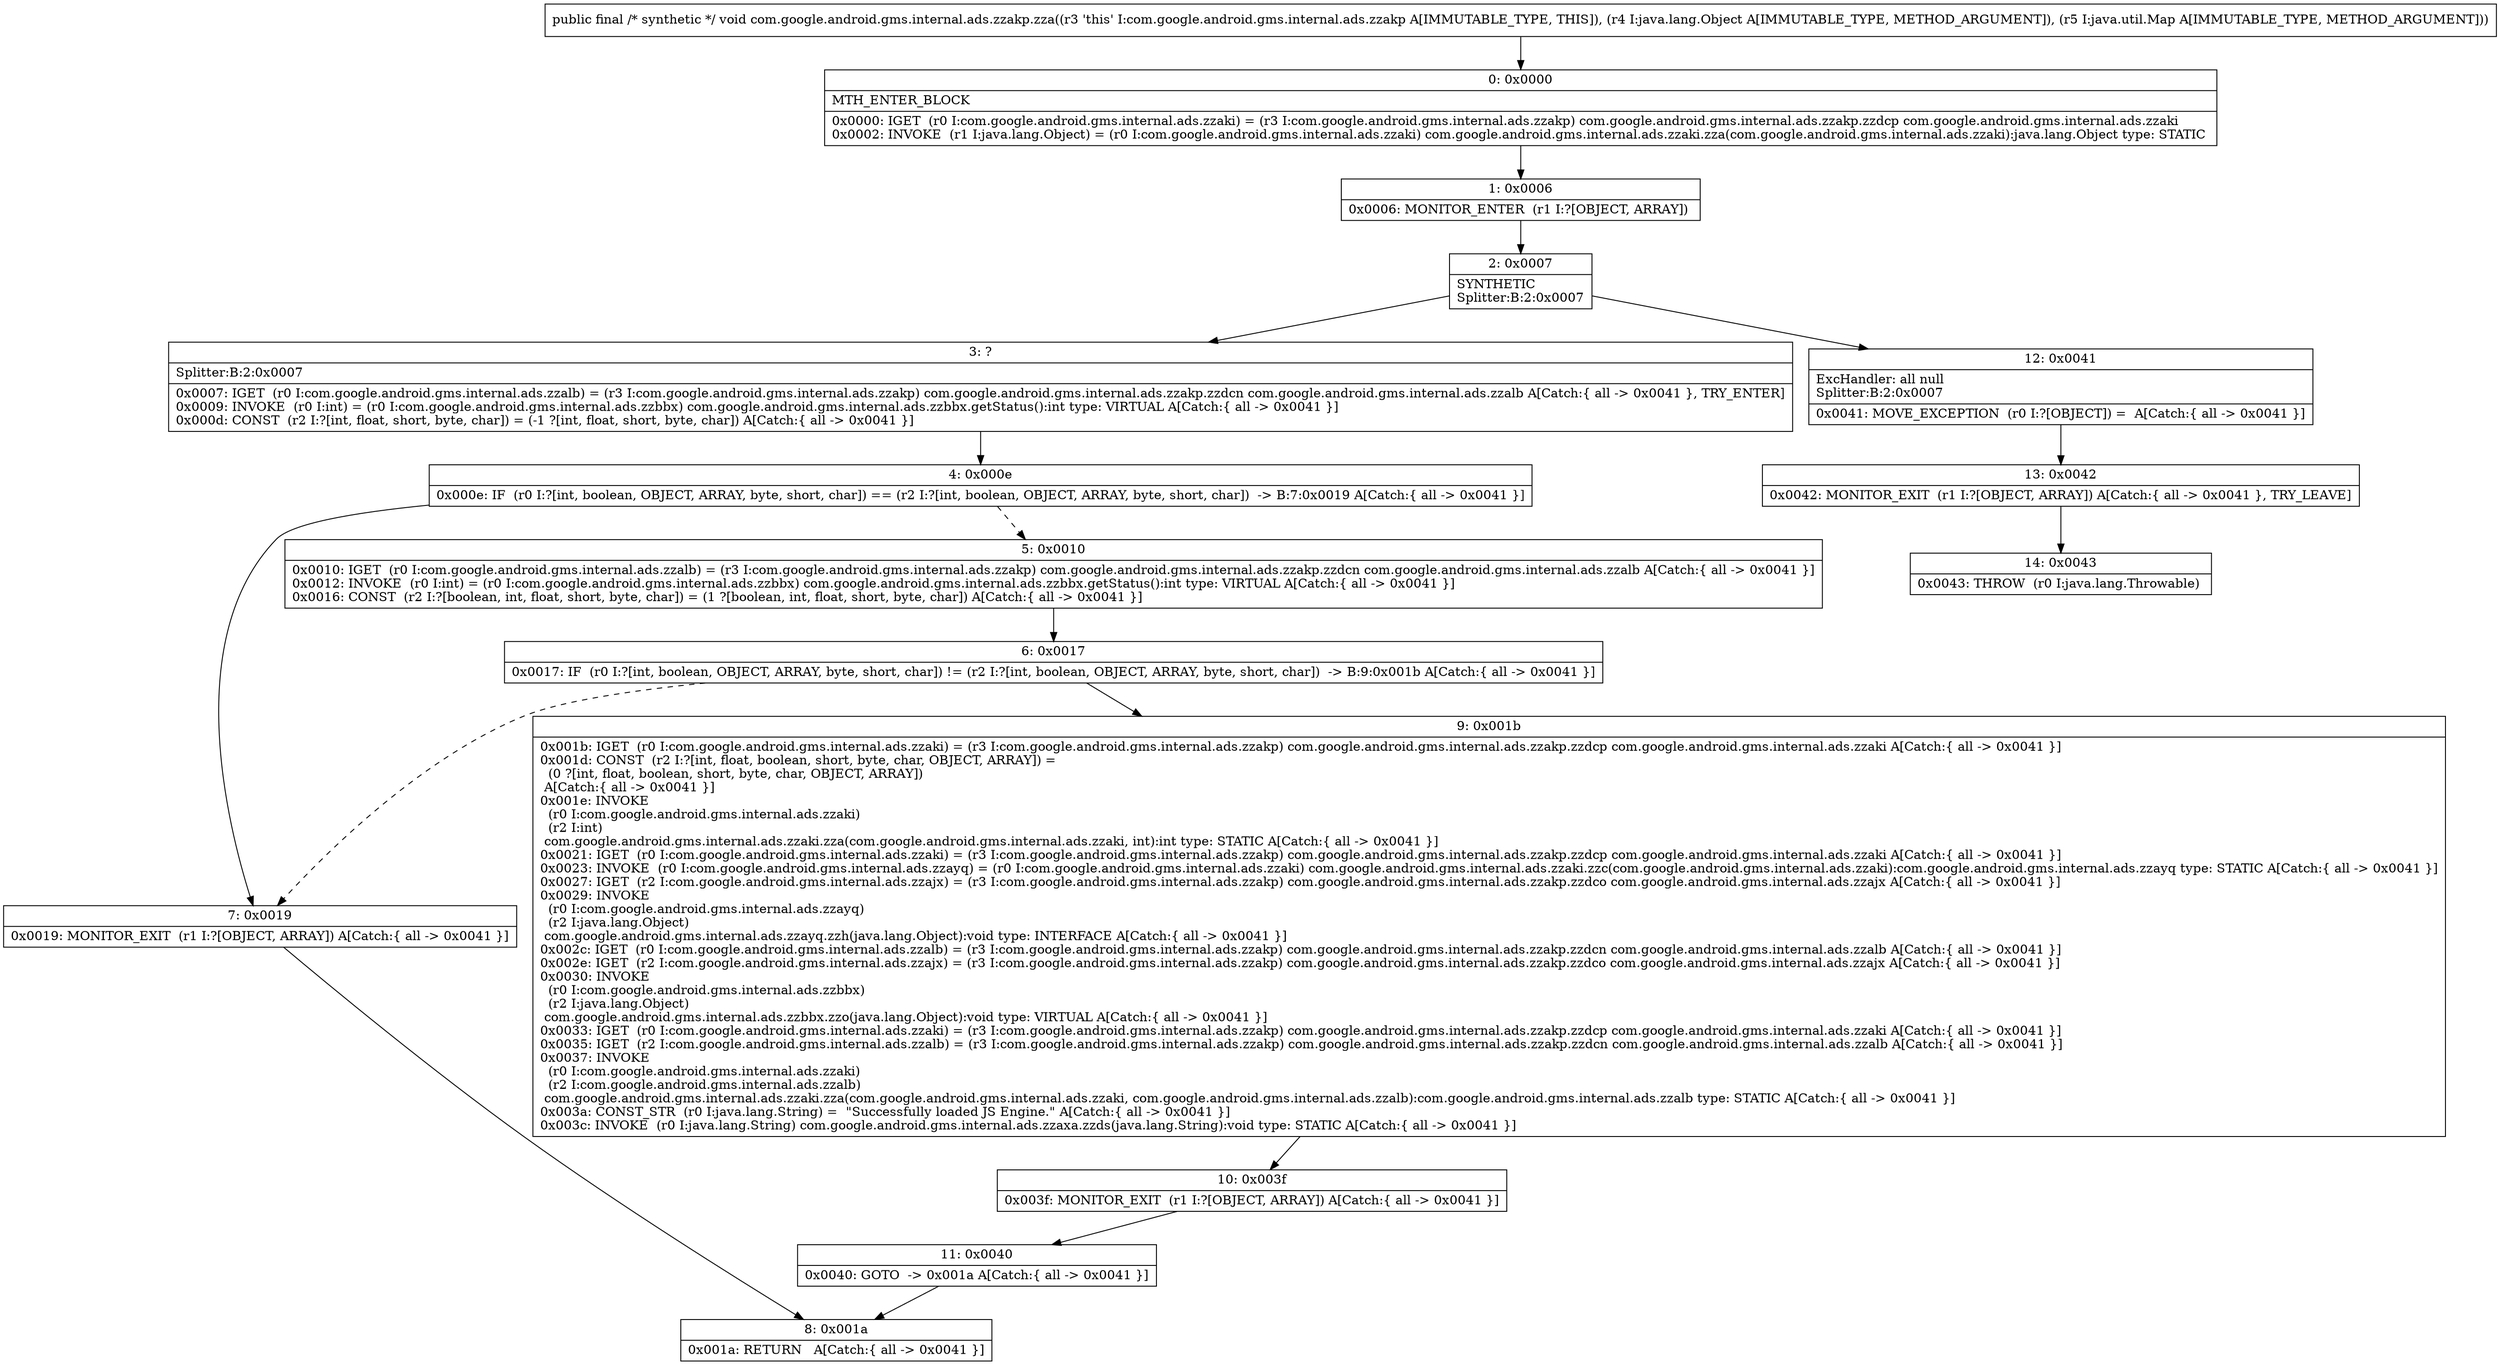 digraph "CFG forcom.google.android.gms.internal.ads.zzakp.zza(Ljava\/lang\/Object;Ljava\/util\/Map;)V" {
Node_0 [shape=record,label="{0\:\ 0x0000|MTH_ENTER_BLOCK\l|0x0000: IGET  (r0 I:com.google.android.gms.internal.ads.zzaki) = (r3 I:com.google.android.gms.internal.ads.zzakp) com.google.android.gms.internal.ads.zzakp.zzdcp com.google.android.gms.internal.ads.zzaki \l0x0002: INVOKE  (r1 I:java.lang.Object) = (r0 I:com.google.android.gms.internal.ads.zzaki) com.google.android.gms.internal.ads.zzaki.zza(com.google.android.gms.internal.ads.zzaki):java.lang.Object type: STATIC \l}"];
Node_1 [shape=record,label="{1\:\ 0x0006|0x0006: MONITOR_ENTER  (r1 I:?[OBJECT, ARRAY]) \l}"];
Node_2 [shape=record,label="{2\:\ 0x0007|SYNTHETIC\lSplitter:B:2:0x0007\l}"];
Node_3 [shape=record,label="{3\:\ ?|Splitter:B:2:0x0007\l|0x0007: IGET  (r0 I:com.google.android.gms.internal.ads.zzalb) = (r3 I:com.google.android.gms.internal.ads.zzakp) com.google.android.gms.internal.ads.zzakp.zzdcn com.google.android.gms.internal.ads.zzalb A[Catch:\{ all \-\> 0x0041 \}, TRY_ENTER]\l0x0009: INVOKE  (r0 I:int) = (r0 I:com.google.android.gms.internal.ads.zzbbx) com.google.android.gms.internal.ads.zzbbx.getStatus():int type: VIRTUAL A[Catch:\{ all \-\> 0x0041 \}]\l0x000d: CONST  (r2 I:?[int, float, short, byte, char]) = (\-1 ?[int, float, short, byte, char]) A[Catch:\{ all \-\> 0x0041 \}]\l}"];
Node_4 [shape=record,label="{4\:\ 0x000e|0x000e: IF  (r0 I:?[int, boolean, OBJECT, ARRAY, byte, short, char]) == (r2 I:?[int, boolean, OBJECT, ARRAY, byte, short, char])  \-\> B:7:0x0019 A[Catch:\{ all \-\> 0x0041 \}]\l}"];
Node_5 [shape=record,label="{5\:\ 0x0010|0x0010: IGET  (r0 I:com.google.android.gms.internal.ads.zzalb) = (r3 I:com.google.android.gms.internal.ads.zzakp) com.google.android.gms.internal.ads.zzakp.zzdcn com.google.android.gms.internal.ads.zzalb A[Catch:\{ all \-\> 0x0041 \}]\l0x0012: INVOKE  (r0 I:int) = (r0 I:com.google.android.gms.internal.ads.zzbbx) com.google.android.gms.internal.ads.zzbbx.getStatus():int type: VIRTUAL A[Catch:\{ all \-\> 0x0041 \}]\l0x0016: CONST  (r2 I:?[boolean, int, float, short, byte, char]) = (1 ?[boolean, int, float, short, byte, char]) A[Catch:\{ all \-\> 0x0041 \}]\l}"];
Node_6 [shape=record,label="{6\:\ 0x0017|0x0017: IF  (r0 I:?[int, boolean, OBJECT, ARRAY, byte, short, char]) != (r2 I:?[int, boolean, OBJECT, ARRAY, byte, short, char])  \-\> B:9:0x001b A[Catch:\{ all \-\> 0x0041 \}]\l}"];
Node_7 [shape=record,label="{7\:\ 0x0019|0x0019: MONITOR_EXIT  (r1 I:?[OBJECT, ARRAY]) A[Catch:\{ all \-\> 0x0041 \}]\l}"];
Node_8 [shape=record,label="{8\:\ 0x001a|0x001a: RETURN   A[Catch:\{ all \-\> 0x0041 \}]\l}"];
Node_9 [shape=record,label="{9\:\ 0x001b|0x001b: IGET  (r0 I:com.google.android.gms.internal.ads.zzaki) = (r3 I:com.google.android.gms.internal.ads.zzakp) com.google.android.gms.internal.ads.zzakp.zzdcp com.google.android.gms.internal.ads.zzaki A[Catch:\{ all \-\> 0x0041 \}]\l0x001d: CONST  (r2 I:?[int, float, boolean, short, byte, char, OBJECT, ARRAY]) = \l  (0 ?[int, float, boolean, short, byte, char, OBJECT, ARRAY])\l A[Catch:\{ all \-\> 0x0041 \}]\l0x001e: INVOKE  \l  (r0 I:com.google.android.gms.internal.ads.zzaki)\l  (r2 I:int)\l com.google.android.gms.internal.ads.zzaki.zza(com.google.android.gms.internal.ads.zzaki, int):int type: STATIC A[Catch:\{ all \-\> 0x0041 \}]\l0x0021: IGET  (r0 I:com.google.android.gms.internal.ads.zzaki) = (r3 I:com.google.android.gms.internal.ads.zzakp) com.google.android.gms.internal.ads.zzakp.zzdcp com.google.android.gms.internal.ads.zzaki A[Catch:\{ all \-\> 0x0041 \}]\l0x0023: INVOKE  (r0 I:com.google.android.gms.internal.ads.zzayq) = (r0 I:com.google.android.gms.internal.ads.zzaki) com.google.android.gms.internal.ads.zzaki.zzc(com.google.android.gms.internal.ads.zzaki):com.google.android.gms.internal.ads.zzayq type: STATIC A[Catch:\{ all \-\> 0x0041 \}]\l0x0027: IGET  (r2 I:com.google.android.gms.internal.ads.zzajx) = (r3 I:com.google.android.gms.internal.ads.zzakp) com.google.android.gms.internal.ads.zzakp.zzdco com.google.android.gms.internal.ads.zzajx A[Catch:\{ all \-\> 0x0041 \}]\l0x0029: INVOKE  \l  (r0 I:com.google.android.gms.internal.ads.zzayq)\l  (r2 I:java.lang.Object)\l com.google.android.gms.internal.ads.zzayq.zzh(java.lang.Object):void type: INTERFACE A[Catch:\{ all \-\> 0x0041 \}]\l0x002c: IGET  (r0 I:com.google.android.gms.internal.ads.zzalb) = (r3 I:com.google.android.gms.internal.ads.zzakp) com.google.android.gms.internal.ads.zzakp.zzdcn com.google.android.gms.internal.ads.zzalb A[Catch:\{ all \-\> 0x0041 \}]\l0x002e: IGET  (r2 I:com.google.android.gms.internal.ads.zzajx) = (r3 I:com.google.android.gms.internal.ads.zzakp) com.google.android.gms.internal.ads.zzakp.zzdco com.google.android.gms.internal.ads.zzajx A[Catch:\{ all \-\> 0x0041 \}]\l0x0030: INVOKE  \l  (r0 I:com.google.android.gms.internal.ads.zzbbx)\l  (r2 I:java.lang.Object)\l com.google.android.gms.internal.ads.zzbbx.zzo(java.lang.Object):void type: VIRTUAL A[Catch:\{ all \-\> 0x0041 \}]\l0x0033: IGET  (r0 I:com.google.android.gms.internal.ads.zzaki) = (r3 I:com.google.android.gms.internal.ads.zzakp) com.google.android.gms.internal.ads.zzakp.zzdcp com.google.android.gms.internal.ads.zzaki A[Catch:\{ all \-\> 0x0041 \}]\l0x0035: IGET  (r2 I:com.google.android.gms.internal.ads.zzalb) = (r3 I:com.google.android.gms.internal.ads.zzakp) com.google.android.gms.internal.ads.zzakp.zzdcn com.google.android.gms.internal.ads.zzalb A[Catch:\{ all \-\> 0x0041 \}]\l0x0037: INVOKE  \l  (r0 I:com.google.android.gms.internal.ads.zzaki)\l  (r2 I:com.google.android.gms.internal.ads.zzalb)\l com.google.android.gms.internal.ads.zzaki.zza(com.google.android.gms.internal.ads.zzaki, com.google.android.gms.internal.ads.zzalb):com.google.android.gms.internal.ads.zzalb type: STATIC A[Catch:\{ all \-\> 0x0041 \}]\l0x003a: CONST_STR  (r0 I:java.lang.String) =  \"Successfully loaded JS Engine.\" A[Catch:\{ all \-\> 0x0041 \}]\l0x003c: INVOKE  (r0 I:java.lang.String) com.google.android.gms.internal.ads.zzaxa.zzds(java.lang.String):void type: STATIC A[Catch:\{ all \-\> 0x0041 \}]\l}"];
Node_10 [shape=record,label="{10\:\ 0x003f|0x003f: MONITOR_EXIT  (r1 I:?[OBJECT, ARRAY]) A[Catch:\{ all \-\> 0x0041 \}]\l}"];
Node_11 [shape=record,label="{11\:\ 0x0040|0x0040: GOTO  \-\> 0x001a A[Catch:\{ all \-\> 0x0041 \}]\l}"];
Node_12 [shape=record,label="{12\:\ 0x0041|ExcHandler: all null\lSplitter:B:2:0x0007\l|0x0041: MOVE_EXCEPTION  (r0 I:?[OBJECT]) =  A[Catch:\{ all \-\> 0x0041 \}]\l}"];
Node_13 [shape=record,label="{13\:\ 0x0042|0x0042: MONITOR_EXIT  (r1 I:?[OBJECT, ARRAY]) A[Catch:\{ all \-\> 0x0041 \}, TRY_LEAVE]\l}"];
Node_14 [shape=record,label="{14\:\ 0x0043|0x0043: THROW  (r0 I:java.lang.Throwable) \l}"];
MethodNode[shape=record,label="{public final \/* synthetic *\/ void com.google.android.gms.internal.ads.zzakp.zza((r3 'this' I:com.google.android.gms.internal.ads.zzakp A[IMMUTABLE_TYPE, THIS]), (r4 I:java.lang.Object A[IMMUTABLE_TYPE, METHOD_ARGUMENT]), (r5 I:java.util.Map A[IMMUTABLE_TYPE, METHOD_ARGUMENT])) }"];
MethodNode -> Node_0;
Node_0 -> Node_1;
Node_1 -> Node_2;
Node_2 -> Node_3;
Node_2 -> Node_12;
Node_3 -> Node_4;
Node_4 -> Node_5[style=dashed];
Node_4 -> Node_7;
Node_5 -> Node_6;
Node_6 -> Node_7[style=dashed];
Node_6 -> Node_9;
Node_7 -> Node_8;
Node_9 -> Node_10;
Node_10 -> Node_11;
Node_11 -> Node_8;
Node_12 -> Node_13;
Node_13 -> Node_14;
}

